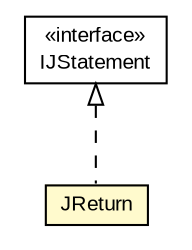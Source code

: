 #!/usr/local/bin/dot
#
# Class diagram 
# Generated by UMLGraph version 5.1 (http://www.umlgraph.org/)
#

digraph G {
	edge [fontname="arial",fontsize=10,labelfontname="arial",labelfontsize=10];
	node [fontname="arial",fontsize=10,shape=plaintext];
	nodesep=0.25;
	ranksep=0.5;
	// com.helger.jcodemodel.JReturn
	c2061 [label=<<table title="com.helger.jcodemodel.JReturn" border="0" cellborder="1" cellspacing="0" cellpadding="2" port="p" bgcolor="lemonChiffon" href="./JReturn.html">
		<tr><td><table border="0" cellspacing="0" cellpadding="1">
<tr><td align="center" balign="center"> JReturn </td></tr>
		</table></td></tr>
		</table>>, fontname="arial", fontcolor="black", fontsize=10.0];
	// com.helger.jcodemodel.IJStatement
	c2118 [label=<<table title="com.helger.jcodemodel.IJStatement" border="0" cellborder="1" cellspacing="0" cellpadding="2" port="p" href="./IJStatement.html">
		<tr><td><table border="0" cellspacing="0" cellpadding="1">
<tr><td align="center" balign="center"> &#171;interface&#187; </td></tr>
<tr><td align="center" balign="center"> IJStatement </td></tr>
		</table></td></tr>
		</table>>, fontname="arial", fontcolor="black", fontsize=10.0];
	//com.helger.jcodemodel.JReturn implements com.helger.jcodemodel.IJStatement
	c2118:p -> c2061:p [dir=back,arrowtail=empty,style=dashed];
}

